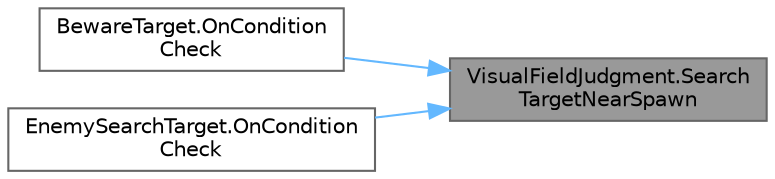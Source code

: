 digraph "VisualFieldJudgment.SearchTargetNearSpawn"
{
 // LATEX_PDF_SIZE
  bgcolor="transparent";
  edge [fontname=Helvetica,fontsize=10,labelfontname=Helvetica,labelfontsize=10];
  node [fontname=Helvetica,fontsize=10,shape=box,height=0.2,width=0.4];
  rankdir="RL";
  Node1 [id="Node000001",label="VisualFieldJudgment.Search\lTargetNearSpawn",height=0.2,width=0.4,color="gray40", fillcolor="grey60", style="filled", fontcolor="black",tooltip=" "];
  Node1 -> Node2 [id="edge1_Node000001_Node000002",dir="back",color="steelblue1",style="solid",tooltip=" "];
  Node2 [id="Node000002",label="BewareTarget.OnCondition\lCheck",height=0.2,width=0.4,color="grey40", fillcolor="white", style="filled",URL="$class_beware_target.html#a6f33c75fc48bbb65f8d4f359a13520ab",tooltip=" "];
  Node1 -> Node3 [id="edge2_Node000001_Node000003",dir="back",color="steelblue1",style="solid",tooltip=" "];
  Node3 [id="Node000003",label="EnemySearchTarget.OnCondition\lCheck",height=0.2,width=0.4,color="grey40", fillcolor="white", style="filled",URL="$class_enemy_search_target.html#a356d179661f285bdaf4dd7598679e73a",tooltip=" "];
}
